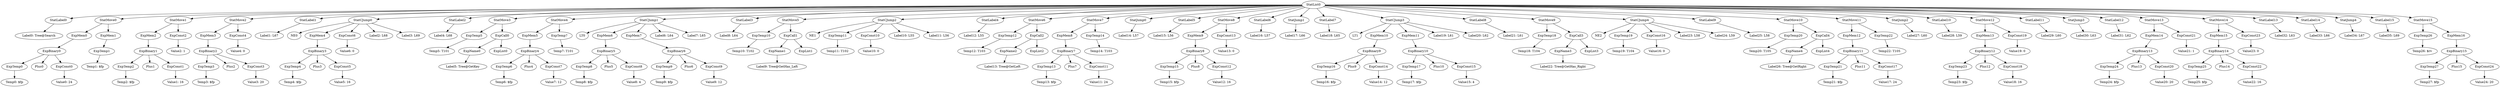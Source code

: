 digraph {
	ordering = out;
	ExpTemp27 -> "Temp27: $fp";
	ExpTemp26 -> "Temp26: $rv";
	StatLabel15 -> "Label35: L69";
	StatJump4 -> "Label34: L67";
	StatLabel14 -> "Label33: L66";
	StatLabel13 -> "Label32: L63";
	StatMove14 -> ExpMem15;
	StatMove14 -> ExpConst23;
	ExpConst22 -> "Value22: 16";
	ExpBinary14 -> ExpTemp25;
	ExpBinary14 -> Plus14;
	ExpBinary14 -> ExpConst22;
	ExpTemp25 -> "Temp25: $fp";
	ExpConst21 -> "Value21: 1";
	StatMove13 -> ExpMem14;
	StatMove13 -> ExpConst21;
	ExpMem14 -> ExpBinary13;
	ExpConst20 -> "Value20: 20";
	ExpTemp24 -> "Temp24: $fp";
	ExpMem13 -> ExpBinary12;
	ExpConst18 -> "Value18: 16";
	ExpBinary12 -> ExpTemp23;
	ExpBinary12 -> Plus12;
	ExpBinary12 -> ExpConst18;
	StatLabel10 -> "Label28: L59";
	StatJump2 -> "Label27: L60";
	ExpTemp22 -> "Temp22: T105";
	ExpMem12 -> ExpBinary11;
	ExpConst17 -> "Value17: 24";
	ExpTemp21 -> "Temp21: $fp";
	ExpName4 -> "Label26: Tree@GetRight";
	StatMove10 -> ExpTemp20;
	StatMove10 -> ExpCall4;
	StatJump3 -> "Label30: L63";
	ExpCall4 -> ExpName4;
	ExpCall4 -> ExpList4;
	ExpTemp9 -> "Temp9: $fp";
	ExpMem6 -> ExpBinary5;
	ExpConst4 -> "Value4: 0";
	ExpBinary5 -> ExpTemp8;
	ExpBinary5 -> Plus5;
	ExpBinary5 -> ExpConst8;
	ExpConst0 -> "Value0: 24";
	ExpTemp6 -> "Temp6: $fp";
	StatMove6 -> ExpTemp12;
	StatMove6 -> ExpCall2;
	ExpTemp20 -> "Temp20: T105";
	ExpConst8 -> "Value8: 4";
	ExpName0 -> "Label5: Tree@GetKey";
	ExpConst24 -> "Value24: 20";
	StatMove3 -> ExpTemp5;
	StatMove3 -> ExpCall0;
	StatCJump3 -> LT1;
	StatCJump3 -> ExpMem10;
	StatCJump3 -> ExpMem11;
	StatCJump3 -> "Label19: L61";
	StatCJump3 -> "Label20: L62";
	ExpConst6 -> "Value6: 0";
	ExpMem1 -> ExpTemp1;
	ExpConst5 -> "Value5: 16";
	ExpConst2 -> "Value2: 1";
	ExpTemp7 -> "Temp7: T101";
	ExpTemp0 -> "Temp0: $fp";
	ExpTemp5 -> "Temp5: T101";
	ExpTemp4 -> "Temp4: $fp";
	StatLabel5 -> "Label15: L56";
	ExpBinary4 -> ExpTemp6;
	ExpBinary4 -> Plus4;
	ExpBinary4 -> ExpConst7;
	ExpTemp1 -> "Temp1: $fp";
	ExpMem16 -> ExpBinary15;
	ExpBinary6 -> ExpTemp9;
	ExpBinary6 -> Plus6;
	ExpBinary6 -> ExpConst9;
	StatCJump2 -> NE1;
	StatCJump2 -> ExpTemp11;
	StatCJump2 -> ExpConst10;
	StatCJump2 -> "Label10: L55";
	StatCJump2 -> "Label11: L56";
	ExpTemp16 -> "Temp16: $fp";
	ExpConst9 -> "Value9: 12";
	StatMove5 -> ExpTemp10;
	StatMove5 -> ExpCall1;
	StatLabel2 -> "Label4: L68";
	StatMove4 -> ExpMem5;
	StatMove4 -> ExpTemp7;
	ExpMem0 -> ExpBinary0;
	ExpConst10 -> "Value10: 0";
	ExpBinary1 -> ExpTemp2;
	ExpBinary1 -> Plus1;
	ExpBinary1 -> ExpConst1;
	StatCJump1 -> LT0;
	StatCJump1 -> ExpMem6;
	StatCJump1 -> ExpMem7;
	StatCJump1 -> "Label6: L64";
	StatCJump1 -> "Label7: L65";
	ExpCall3 -> ExpName3;
	ExpCall3 -> ExpList3;
	ExpMem3 -> ExpBinary2;
	StatLabel11 -> "Label29: L60";
	ExpTemp2 -> "Temp2: $fp";
	ExpBinary13 -> ExpTemp24;
	ExpBinary13 -> Plus13;
	ExpBinary13 -> ExpConst20;
	StatMove2 -> ExpMem3;
	StatMove2 -> ExpConst4;
	ExpTemp19 -> "Temp19: T104";
	StatLabel0 -> "Label0: Tree@Search";
	ExpMem5 -> ExpBinary4;
	ExpBinary2 -> ExpTemp3;
	ExpBinary2 -> Plus2;
	ExpBinary2 -> ExpConst3;
	StatMove0 -> ExpMem0;
	StatMove0 -> ExpMem1;
	StatLabel7 -> "Label18: L65";
	StatMove8 -> ExpMem9;
	StatMove8 -> ExpConst13;
	ExpBinary11 -> ExpTemp21;
	ExpBinary11 -> Plus11;
	ExpBinary11 -> ExpConst17;
	ExpMem4 -> ExpBinary3;
	ExpBinary0 -> ExpTemp0;
	ExpBinary0 -> Plus0;
	ExpBinary0 -> ExpConst0;
	ExpConst1 -> "Value1: 16";
	ExpMem15 -> ExpBinary14;
	ExpTemp8 -> "Temp8: $fp";
	ExpConst12 -> "Value12: 16";
	ExpTemp18 -> "Temp18: T104";
	StatCJump0 -> NE0;
	StatCJump0 -> ExpMem4;
	StatCJump0 -> ExpConst6;
	StatCJump0 -> "Label2: L68";
	StatCJump0 -> "Label3: L69";
	ExpConst16 -> "Value16: 0";
	StatMove1 -> ExpMem2;
	StatMove1 -> ExpConst2;
	ExpCall0 -> ExpName0;
	ExpCall0 -> ExpList0;
	ExpMem2 -> ExpBinary1;
	StatLabel1 -> "Label1: L67";
	ExpConst7 -> "Value7: 12";
	ExpConst3 -> "Value3: 20";
	ExpConst23 -> "Value23: 0";
	ExpTemp12 -> "Temp12: T103";
	StatLabel6 -> "Label16: L57";
	ExpTemp3 -> "Temp3: $fp";
	StatMove15 -> ExpTemp26;
	StatMove15 -> ExpMem16;
	StatLabel3 -> "Label8: L64";
	ExpBinary3 -> ExpTemp4;
	ExpBinary3 -> Plus3;
	ExpBinary3 -> ExpConst5;
	ExpMem7 -> ExpBinary6;
	ExpConst15 -> "Value15: 4";
	ExpName1 -> "Label9: Tree@GetHas_Left";
	ExpTemp15 -> "Temp15: $fp";
	ExpCall1 -> ExpName1;
	ExpCall1 -> ExpList1;
	StatJump0 -> "Label14: L57";
	ExpTemp11 -> "Temp11: T102";
	StatLabel4 -> "Label12: L55";
	StatLabel9 -> "Label25: L58";
	ExpName2 -> "Label13: Tree@GetLeft";
	ExpBinary15 -> ExpTemp27;
	ExpBinary15 -> Plus15;
	ExpBinary15 -> ExpConst24;
	ExpCall2 -> ExpName2;
	ExpCall2 -> ExpList2;
	ExpTemp13 -> "Temp13: $fp";
	ExpConst13 -> "Value13: 0";
	StatLabel12 -> "Label31: L62";
	StatList0 -> StatLabel0;
	StatList0 -> StatMove0;
	StatList0 -> StatMove1;
	StatList0 -> StatMove2;
	StatList0 -> StatLabel1;
	StatList0 -> StatCJump0;
	StatList0 -> StatLabel2;
	StatList0 -> StatMove3;
	StatList0 -> StatMove4;
	StatList0 -> StatCJump1;
	StatList0 -> StatLabel3;
	StatList0 -> StatMove5;
	StatList0 -> StatCJump2;
	StatList0 -> StatLabel4;
	StatList0 -> StatMove6;
	StatList0 -> StatMove7;
	StatList0 -> StatJump0;
	StatList0 -> StatLabel5;
	StatList0 -> StatMove8;
	StatList0 -> StatLabel6;
	StatList0 -> StatJump1;
	StatList0 -> StatLabel7;
	StatList0 -> StatCJump3;
	StatList0 -> StatLabel8;
	StatList0 -> StatMove9;
	StatList0 -> StatCJump4;
	StatList0 -> StatLabel9;
	StatList0 -> StatMove10;
	StatList0 -> StatMove11;
	StatList0 -> StatJump2;
	StatList0 -> StatLabel10;
	StatList0 -> StatMove12;
	StatList0 -> StatLabel11;
	StatList0 -> StatJump3;
	StatList0 -> StatLabel12;
	StatList0 -> StatMove13;
	StatList0 -> StatMove14;
	StatList0 -> StatLabel13;
	StatList0 -> StatLabel14;
	StatList0 -> StatJump4;
	StatList0 -> StatLabel15;
	StatList0 -> StatMove15;
	ExpConst11 -> "Value11: 24";
	ExpMem8 -> ExpBinary7;
	StatMove7 -> ExpMem8;
	StatMove7 -> ExpTemp14;
	ExpBinary10 -> ExpTemp17;
	ExpBinary10 -> Plus10;
	ExpBinary10 -> ExpConst15;
	ExpConst19 -> "Value19: 0";
	StatMove12 -> ExpMem13;
	StatMove12 -> ExpConst19;
	ExpTemp14 -> "Temp14: T103";
	ExpBinary8 -> ExpTemp15;
	ExpBinary8 -> Plus8;
	ExpBinary8 -> ExpConst12;
	StatJump1 -> "Label17: L66";
	ExpConst14 -> "Value14: 12";
	ExpBinary9 -> ExpTemp16;
	ExpBinary9 -> Plus9;
	ExpBinary9 -> ExpConst14;
	ExpBinary7 -> ExpTemp13;
	ExpBinary7 -> Plus7;
	ExpBinary7 -> ExpConst11;
	StatCJump4 -> NE2;
	StatCJump4 -> ExpTemp19;
	StatCJump4 -> ExpConst16;
	StatCJump4 -> "Label23: L58";
	StatCJump4 -> "Label24: L59";
	ExpTemp10 -> "Temp10: T102";
	ExpMem10 -> ExpBinary9;
	ExpTemp23 -> "Temp23: $fp";
	ExpMem9 -> ExpBinary8;
	ExpTemp17 -> "Temp17: $fp";
	StatMove11 -> ExpMem12;
	StatMove11 -> ExpTemp22;
	ExpMem11 -> ExpBinary10;
	StatMove9 -> ExpTemp18;
	StatMove9 -> ExpCall3;
	StatLabel8 -> "Label21: L61";
	ExpName3 -> "Label22: Tree@GetHas_Right";
}

